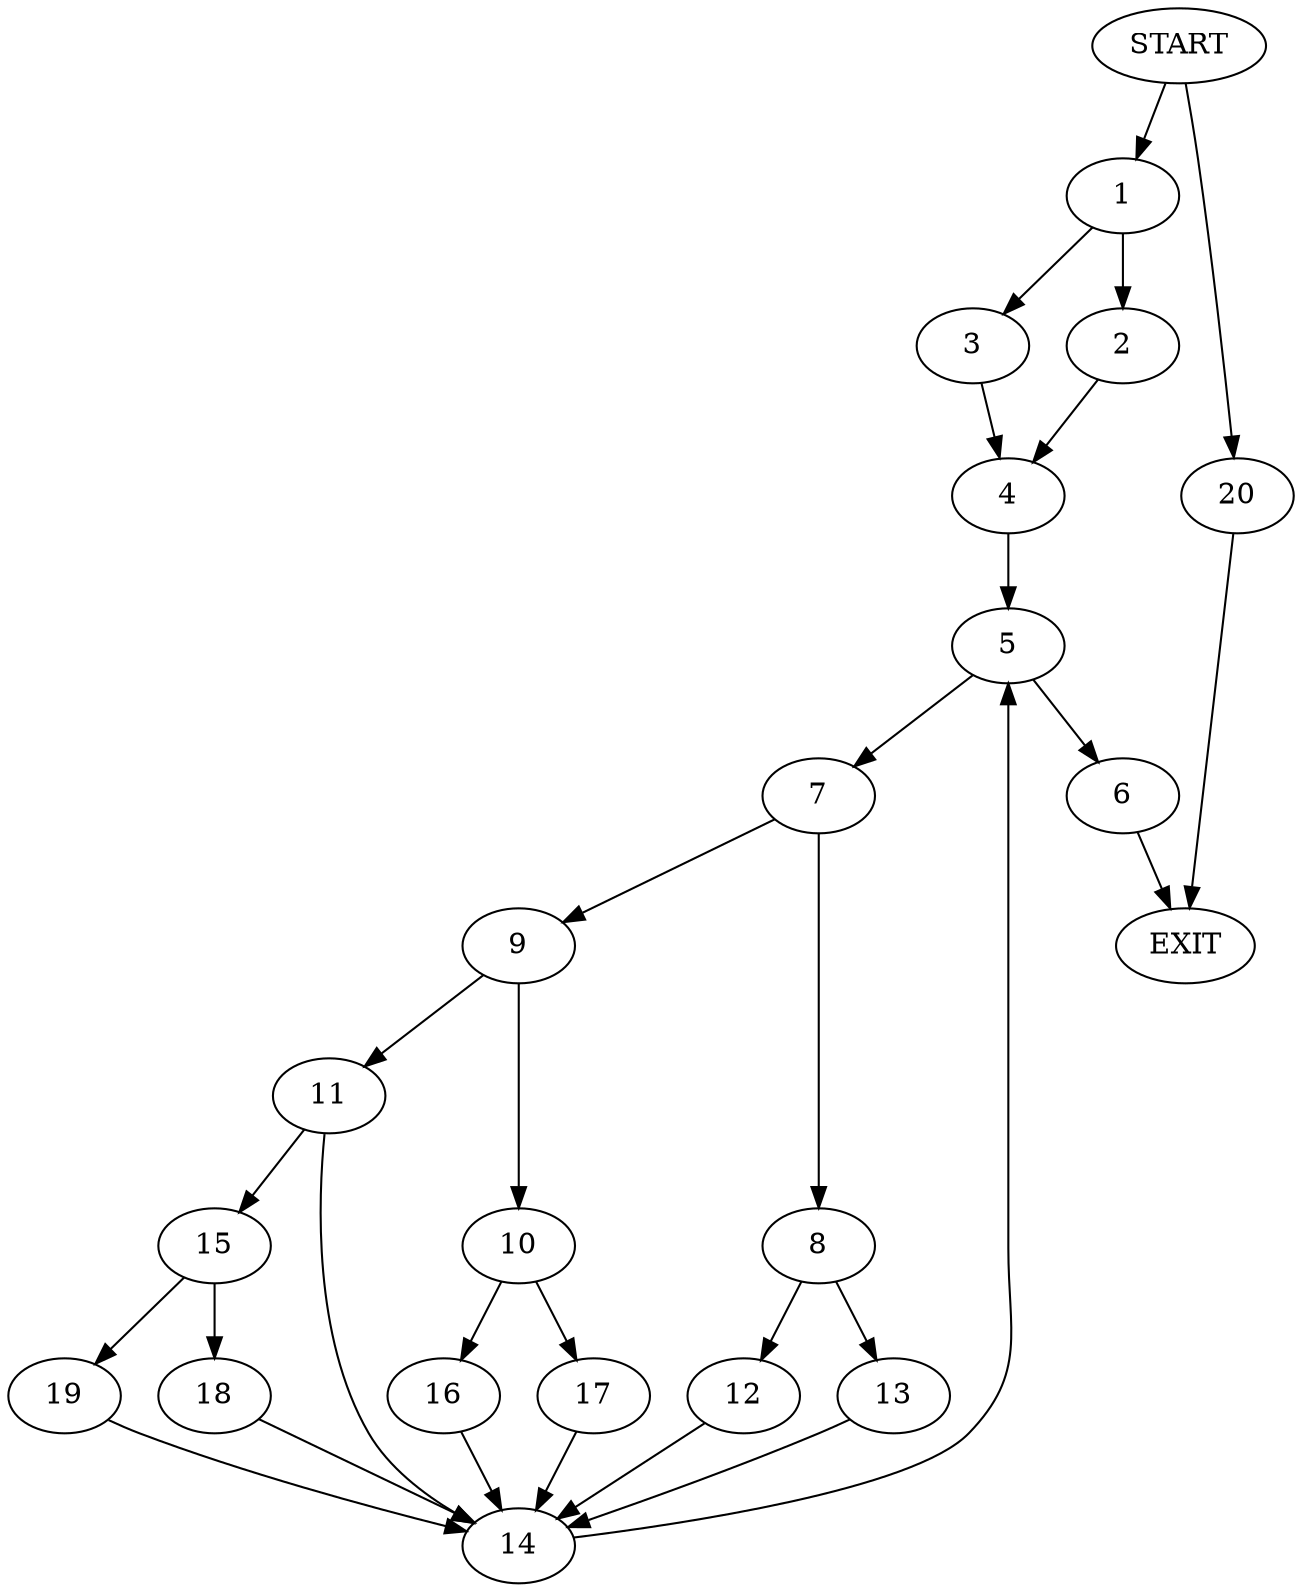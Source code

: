 digraph {
0 [label="START"]
21 [label="EXIT"]
0 -> 1
1 -> 2
1 -> 3
3 -> 4
2 -> 4
4 -> 5
5 -> 6
5 -> 7
7 -> 8
7 -> 9
6 -> 21
9 -> 10
9 -> 11
8 -> 12
8 -> 13
12 -> 14
13 -> 14
14 -> 5
11 -> 15
11 -> 14
10 -> 16
10 -> 17
16 -> 14
17 -> 14
15 -> 18
15 -> 19
19 -> 14
18 -> 14
0 -> 20
20 -> 21
}
